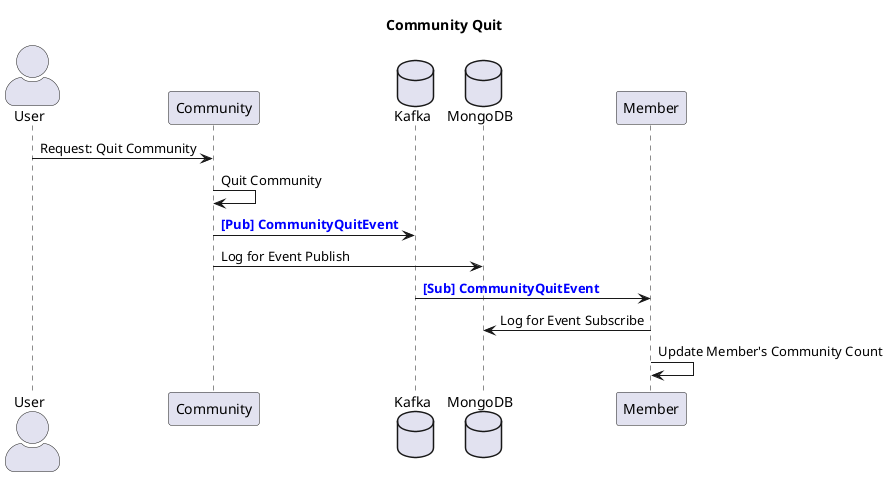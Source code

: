 @startuml
title "Community Quit"
skinparam actorStyle awesome


actor User as "User"
participant Community
database Kafka
database MongoDB
participant Member 

User -> Community: Request: Quit Community
Community -> Community: Quit Community
Community -> Kafka: <font color=blue><b>[Pub] CommunityQuitEvent 
Community -> MongoDB: Log for Event Publish
Kafka -> Member: <font color=blue><b>[Sub] CommunityQuitEvent
Member -> MongoDB: Log for Event Subscribe
Member -> Member: Update Member's Community Count 

@enduml
